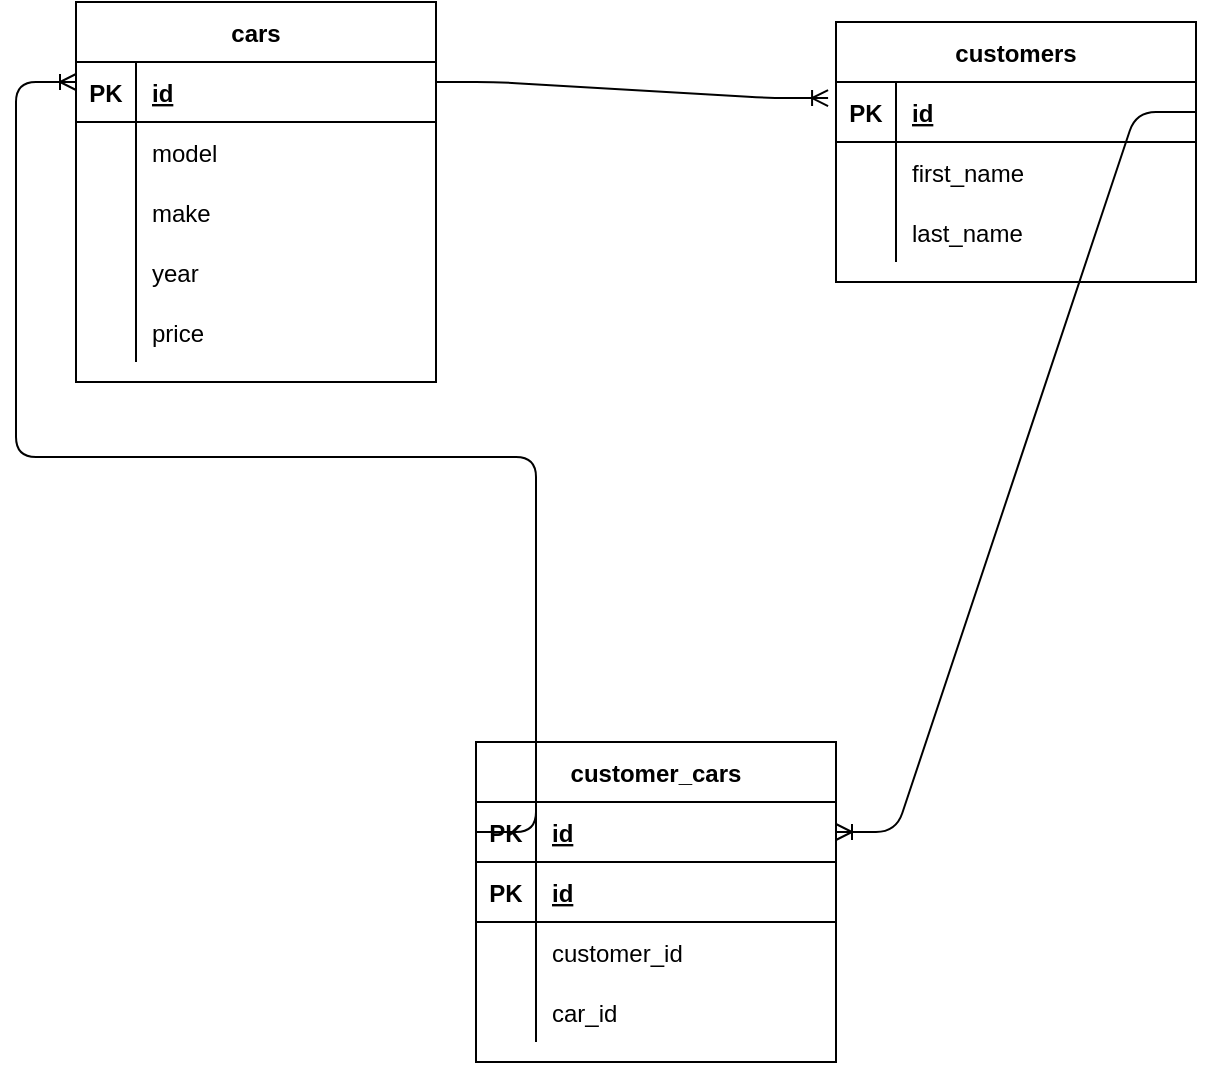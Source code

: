 <mxfile version="14.0.5" type="github">
  <diagram id="xqdhm24p7l_OA2KZzRKB" name="Page-1">
    <mxGraphModel dx="1422" dy="802" grid="1" gridSize="10" guides="1" tooltips="1" connect="1" arrows="1" fold="1" page="1" pageScale="1" pageWidth="850" pageHeight="1100" math="0" shadow="0">
      <root>
        <mxCell id="0" />
        <mxCell id="1" parent="0" />
        <mxCell id="lxXlL9rtx9yhcYXsZA4L-1" value="cars" style="shape=table;startSize=30;container=1;collapsible=1;childLayout=tableLayout;fixedRows=1;rowLines=0;fontStyle=1;align=center;resizeLast=1;" vertex="1" parent="1">
          <mxGeometry x="100" y="160" width="180" height="190" as="geometry" />
        </mxCell>
        <mxCell id="lxXlL9rtx9yhcYXsZA4L-2" value="" style="shape=partialRectangle;collapsible=0;dropTarget=0;pointerEvents=0;fillColor=none;top=0;left=0;bottom=1;right=0;points=[[0,0.5],[1,0.5]];portConstraint=eastwest;" vertex="1" parent="lxXlL9rtx9yhcYXsZA4L-1">
          <mxGeometry y="30" width="180" height="30" as="geometry" />
        </mxCell>
        <mxCell id="lxXlL9rtx9yhcYXsZA4L-3" value="PK" style="shape=partialRectangle;connectable=0;fillColor=none;top=0;left=0;bottom=0;right=0;fontStyle=1;overflow=hidden;" vertex="1" parent="lxXlL9rtx9yhcYXsZA4L-2">
          <mxGeometry width="30" height="30" as="geometry" />
        </mxCell>
        <mxCell id="lxXlL9rtx9yhcYXsZA4L-4" value="id" style="shape=partialRectangle;connectable=0;fillColor=none;top=0;left=0;bottom=0;right=0;align=left;spacingLeft=6;fontStyle=5;overflow=hidden;" vertex="1" parent="lxXlL9rtx9yhcYXsZA4L-2">
          <mxGeometry x="30" width="150" height="30" as="geometry" />
        </mxCell>
        <mxCell id="lxXlL9rtx9yhcYXsZA4L-5" value="" style="shape=partialRectangle;collapsible=0;dropTarget=0;pointerEvents=0;fillColor=none;top=0;left=0;bottom=0;right=0;points=[[0,0.5],[1,0.5]];portConstraint=eastwest;" vertex="1" parent="lxXlL9rtx9yhcYXsZA4L-1">
          <mxGeometry y="60" width="180" height="30" as="geometry" />
        </mxCell>
        <mxCell id="lxXlL9rtx9yhcYXsZA4L-6" value="" style="shape=partialRectangle;connectable=0;fillColor=none;top=0;left=0;bottom=0;right=0;editable=1;overflow=hidden;" vertex="1" parent="lxXlL9rtx9yhcYXsZA4L-5">
          <mxGeometry width="30" height="30" as="geometry" />
        </mxCell>
        <mxCell id="lxXlL9rtx9yhcYXsZA4L-7" value="model" style="shape=partialRectangle;connectable=0;fillColor=none;top=0;left=0;bottom=0;right=0;align=left;spacingLeft=6;overflow=hidden;" vertex="1" parent="lxXlL9rtx9yhcYXsZA4L-5">
          <mxGeometry x="30" width="150" height="30" as="geometry" />
        </mxCell>
        <mxCell id="lxXlL9rtx9yhcYXsZA4L-8" value="" style="shape=partialRectangle;collapsible=0;dropTarget=0;pointerEvents=0;fillColor=none;top=0;left=0;bottom=0;right=0;points=[[0,0.5],[1,0.5]];portConstraint=eastwest;" vertex="1" parent="lxXlL9rtx9yhcYXsZA4L-1">
          <mxGeometry y="90" width="180" height="30" as="geometry" />
        </mxCell>
        <mxCell id="lxXlL9rtx9yhcYXsZA4L-9" value="" style="shape=partialRectangle;connectable=0;fillColor=none;top=0;left=0;bottom=0;right=0;editable=1;overflow=hidden;" vertex="1" parent="lxXlL9rtx9yhcYXsZA4L-8">
          <mxGeometry width="30" height="30" as="geometry" />
        </mxCell>
        <mxCell id="lxXlL9rtx9yhcYXsZA4L-10" value="make" style="shape=partialRectangle;connectable=0;fillColor=none;top=0;left=0;bottom=0;right=0;align=left;spacingLeft=6;overflow=hidden;" vertex="1" parent="lxXlL9rtx9yhcYXsZA4L-8">
          <mxGeometry x="30" width="150" height="30" as="geometry" />
        </mxCell>
        <mxCell id="lxXlL9rtx9yhcYXsZA4L-14" value="" style="shape=partialRectangle;collapsible=0;dropTarget=0;pointerEvents=0;fillColor=none;top=0;left=0;bottom=0;right=0;points=[[0,0.5],[1,0.5]];portConstraint=eastwest;" vertex="1" parent="lxXlL9rtx9yhcYXsZA4L-1">
          <mxGeometry y="120" width="180" height="30" as="geometry" />
        </mxCell>
        <mxCell id="lxXlL9rtx9yhcYXsZA4L-15" value="" style="shape=partialRectangle;connectable=0;fillColor=none;top=0;left=0;bottom=0;right=0;editable=1;overflow=hidden;" vertex="1" parent="lxXlL9rtx9yhcYXsZA4L-14">
          <mxGeometry width="30" height="30" as="geometry" />
        </mxCell>
        <mxCell id="lxXlL9rtx9yhcYXsZA4L-16" value="year" style="shape=partialRectangle;connectable=0;fillColor=none;top=0;left=0;bottom=0;right=0;align=left;spacingLeft=6;overflow=hidden;" vertex="1" parent="lxXlL9rtx9yhcYXsZA4L-14">
          <mxGeometry x="30" width="150" height="30" as="geometry" />
        </mxCell>
        <mxCell id="lxXlL9rtx9yhcYXsZA4L-11" value="" style="shape=partialRectangle;collapsible=0;dropTarget=0;pointerEvents=0;fillColor=none;top=0;left=0;bottom=0;right=0;points=[[0,0.5],[1,0.5]];portConstraint=eastwest;" vertex="1" parent="lxXlL9rtx9yhcYXsZA4L-1">
          <mxGeometry y="150" width="180" height="30" as="geometry" />
        </mxCell>
        <mxCell id="lxXlL9rtx9yhcYXsZA4L-12" value="" style="shape=partialRectangle;connectable=0;fillColor=none;top=0;left=0;bottom=0;right=0;editable=1;overflow=hidden;" vertex="1" parent="lxXlL9rtx9yhcYXsZA4L-11">
          <mxGeometry width="30" height="30" as="geometry" />
        </mxCell>
        <mxCell id="lxXlL9rtx9yhcYXsZA4L-13" value="price" style="shape=partialRectangle;connectable=0;fillColor=none;top=0;left=0;bottom=0;right=0;align=left;spacingLeft=6;overflow=hidden;" vertex="1" parent="lxXlL9rtx9yhcYXsZA4L-11">
          <mxGeometry x="30" width="150" height="30" as="geometry" />
        </mxCell>
        <mxCell id="lxXlL9rtx9yhcYXsZA4L-30" value="customers" style="shape=table;startSize=30;container=1;collapsible=1;childLayout=tableLayout;fixedRows=1;rowLines=0;fontStyle=1;align=center;resizeLast=1;" vertex="1" parent="1">
          <mxGeometry x="480" y="170" width="180" height="130" as="geometry" />
        </mxCell>
        <mxCell id="lxXlL9rtx9yhcYXsZA4L-31" value="" style="shape=partialRectangle;collapsible=0;dropTarget=0;pointerEvents=0;fillColor=none;top=0;left=0;bottom=1;right=0;points=[[0,0.5],[1,0.5]];portConstraint=eastwest;" vertex="1" parent="lxXlL9rtx9yhcYXsZA4L-30">
          <mxGeometry y="30" width="180" height="30" as="geometry" />
        </mxCell>
        <mxCell id="lxXlL9rtx9yhcYXsZA4L-32" value="PK" style="shape=partialRectangle;connectable=0;fillColor=none;top=0;left=0;bottom=0;right=0;fontStyle=1;overflow=hidden;" vertex="1" parent="lxXlL9rtx9yhcYXsZA4L-31">
          <mxGeometry width="30" height="30" as="geometry" />
        </mxCell>
        <mxCell id="lxXlL9rtx9yhcYXsZA4L-33" value="id" style="shape=partialRectangle;connectable=0;fillColor=none;top=0;left=0;bottom=0;right=0;align=left;spacingLeft=6;fontStyle=5;overflow=hidden;" vertex="1" parent="lxXlL9rtx9yhcYXsZA4L-31">
          <mxGeometry x="30" width="150" height="30" as="geometry" />
        </mxCell>
        <mxCell id="lxXlL9rtx9yhcYXsZA4L-34" value="" style="shape=partialRectangle;collapsible=0;dropTarget=0;pointerEvents=0;fillColor=none;top=0;left=0;bottom=0;right=0;points=[[0,0.5],[1,0.5]];portConstraint=eastwest;" vertex="1" parent="lxXlL9rtx9yhcYXsZA4L-30">
          <mxGeometry y="60" width="180" height="30" as="geometry" />
        </mxCell>
        <mxCell id="lxXlL9rtx9yhcYXsZA4L-35" value="" style="shape=partialRectangle;connectable=0;fillColor=none;top=0;left=0;bottom=0;right=0;editable=1;overflow=hidden;" vertex="1" parent="lxXlL9rtx9yhcYXsZA4L-34">
          <mxGeometry width="30" height="30" as="geometry" />
        </mxCell>
        <mxCell id="lxXlL9rtx9yhcYXsZA4L-36" value="first_name" style="shape=partialRectangle;connectable=0;fillColor=none;top=0;left=0;bottom=0;right=0;align=left;spacingLeft=6;overflow=hidden;" vertex="1" parent="lxXlL9rtx9yhcYXsZA4L-34">
          <mxGeometry x="30" width="150" height="30" as="geometry" />
        </mxCell>
        <mxCell id="lxXlL9rtx9yhcYXsZA4L-37" value="" style="shape=partialRectangle;collapsible=0;dropTarget=0;pointerEvents=0;fillColor=none;top=0;left=0;bottom=0;right=0;points=[[0,0.5],[1,0.5]];portConstraint=eastwest;" vertex="1" parent="lxXlL9rtx9yhcYXsZA4L-30">
          <mxGeometry y="90" width="180" height="30" as="geometry" />
        </mxCell>
        <mxCell id="lxXlL9rtx9yhcYXsZA4L-38" value="" style="shape=partialRectangle;connectable=0;fillColor=none;top=0;left=0;bottom=0;right=0;editable=1;overflow=hidden;" vertex="1" parent="lxXlL9rtx9yhcYXsZA4L-37">
          <mxGeometry width="30" height="30" as="geometry" />
        </mxCell>
        <mxCell id="lxXlL9rtx9yhcYXsZA4L-39" value="last_name" style="shape=partialRectangle;connectable=0;fillColor=none;top=0;left=0;bottom=0;right=0;align=left;spacingLeft=6;overflow=hidden;" vertex="1" parent="lxXlL9rtx9yhcYXsZA4L-37">
          <mxGeometry x="30" width="150" height="30" as="geometry" />
        </mxCell>
        <mxCell id="lxXlL9rtx9yhcYXsZA4L-43" value="customer_cars" style="shape=table;startSize=30;container=1;collapsible=1;childLayout=tableLayout;fixedRows=1;rowLines=0;fontStyle=1;align=center;resizeLast=1;" vertex="1" parent="1">
          <mxGeometry x="300" y="530" width="180" height="160" as="geometry" />
        </mxCell>
        <mxCell id="lxXlL9rtx9yhcYXsZA4L-44" value="" style="shape=partialRectangle;collapsible=0;dropTarget=0;pointerEvents=0;fillColor=none;top=0;left=0;bottom=1;right=0;points=[[0,0.5],[1,0.5]];portConstraint=eastwest;" vertex="1" parent="lxXlL9rtx9yhcYXsZA4L-43">
          <mxGeometry y="30" width="180" height="30" as="geometry" />
        </mxCell>
        <mxCell id="lxXlL9rtx9yhcYXsZA4L-45" value="PK" style="shape=partialRectangle;connectable=0;fillColor=none;top=0;left=0;bottom=0;right=0;fontStyle=1;overflow=hidden;" vertex="1" parent="lxXlL9rtx9yhcYXsZA4L-44">
          <mxGeometry width="30" height="30" as="geometry" />
        </mxCell>
        <mxCell id="lxXlL9rtx9yhcYXsZA4L-46" value="id" style="shape=partialRectangle;connectable=0;fillColor=none;top=0;left=0;bottom=0;right=0;align=left;spacingLeft=6;fontStyle=5;overflow=hidden;" vertex="1" parent="lxXlL9rtx9yhcYXsZA4L-44">
          <mxGeometry x="30" width="150" height="30" as="geometry" />
        </mxCell>
        <mxCell id="lxXlL9rtx9yhcYXsZA4L-59" value="" style="shape=partialRectangle;collapsible=0;dropTarget=0;pointerEvents=0;fillColor=none;top=0;left=0;bottom=1;right=0;points=[[0,0.5],[1,0.5]];portConstraint=eastwest;" vertex="1" parent="lxXlL9rtx9yhcYXsZA4L-43">
          <mxGeometry y="60" width="180" height="30" as="geometry" />
        </mxCell>
        <mxCell id="lxXlL9rtx9yhcYXsZA4L-60" value="PK" style="shape=partialRectangle;connectable=0;fillColor=none;top=0;left=0;bottom=0;right=0;fontStyle=1;overflow=hidden;" vertex="1" parent="lxXlL9rtx9yhcYXsZA4L-59">
          <mxGeometry width="30" height="30" as="geometry" />
        </mxCell>
        <mxCell id="lxXlL9rtx9yhcYXsZA4L-61" value="id" style="shape=partialRectangle;connectable=0;fillColor=none;top=0;left=0;bottom=0;right=0;align=left;spacingLeft=6;fontStyle=5;overflow=hidden;" vertex="1" parent="lxXlL9rtx9yhcYXsZA4L-59">
          <mxGeometry x="30" width="150" height="30" as="geometry" />
        </mxCell>
        <mxCell id="lxXlL9rtx9yhcYXsZA4L-47" value="" style="shape=partialRectangle;collapsible=0;dropTarget=0;pointerEvents=0;fillColor=none;top=0;left=0;bottom=0;right=0;points=[[0,0.5],[1,0.5]];portConstraint=eastwest;" vertex="1" parent="lxXlL9rtx9yhcYXsZA4L-43">
          <mxGeometry y="90" width="180" height="30" as="geometry" />
        </mxCell>
        <mxCell id="lxXlL9rtx9yhcYXsZA4L-48" value="" style="shape=partialRectangle;connectable=0;fillColor=none;top=0;left=0;bottom=0;right=0;editable=1;overflow=hidden;" vertex="1" parent="lxXlL9rtx9yhcYXsZA4L-47">
          <mxGeometry width="30" height="30" as="geometry" />
        </mxCell>
        <mxCell id="lxXlL9rtx9yhcYXsZA4L-49" value="customer_id" style="shape=partialRectangle;connectable=0;fillColor=none;top=0;left=0;bottom=0;right=0;align=left;spacingLeft=6;overflow=hidden;" vertex="1" parent="lxXlL9rtx9yhcYXsZA4L-47">
          <mxGeometry x="30" width="150" height="30" as="geometry" />
        </mxCell>
        <mxCell id="lxXlL9rtx9yhcYXsZA4L-50" value="" style="shape=partialRectangle;collapsible=0;dropTarget=0;pointerEvents=0;fillColor=none;top=0;left=0;bottom=0;right=0;points=[[0,0.5],[1,0.5]];portConstraint=eastwest;" vertex="1" parent="lxXlL9rtx9yhcYXsZA4L-43">
          <mxGeometry y="120" width="180" height="30" as="geometry" />
        </mxCell>
        <mxCell id="lxXlL9rtx9yhcYXsZA4L-51" value="" style="shape=partialRectangle;connectable=0;fillColor=none;top=0;left=0;bottom=0;right=0;editable=1;overflow=hidden;" vertex="1" parent="lxXlL9rtx9yhcYXsZA4L-50">
          <mxGeometry width="30" height="30" as="geometry" />
        </mxCell>
        <mxCell id="lxXlL9rtx9yhcYXsZA4L-52" value="car_id" style="shape=partialRectangle;connectable=0;fillColor=none;top=0;left=0;bottom=0;right=0;align=left;spacingLeft=6;overflow=hidden;" vertex="1" parent="lxXlL9rtx9yhcYXsZA4L-50">
          <mxGeometry x="30" width="150" height="30" as="geometry" />
        </mxCell>
        <mxCell id="lxXlL9rtx9yhcYXsZA4L-56" value="" style="edgeStyle=entityRelationEdgeStyle;fontSize=12;html=1;endArrow=ERoneToMany;entryX=-0.022;entryY=0.267;entryDx=0;entryDy=0;entryPerimeter=0;" edge="1" parent="1" target="lxXlL9rtx9yhcYXsZA4L-31">
          <mxGeometry width="100" height="100" relative="1" as="geometry">
            <mxPoint x="280" y="200" as="sourcePoint" />
            <mxPoint x="380" y="100" as="targetPoint" />
          </mxGeometry>
        </mxCell>
        <mxCell id="lxXlL9rtx9yhcYXsZA4L-57" value="" style="edgeStyle=entityRelationEdgeStyle;fontSize=12;html=1;endArrow=ERoneToMany;exitX=0;exitY=0.5;exitDx=0;exitDy=0;" edge="1" parent="1" source="lxXlL9rtx9yhcYXsZA4L-44">
          <mxGeometry width="100" height="100" relative="1" as="geometry">
            <mxPoint y="300" as="sourcePoint" />
            <mxPoint x="100" y="200" as="targetPoint" />
          </mxGeometry>
        </mxCell>
        <mxCell id="lxXlL9rtx9yhcYXsZA4L-58" value="" style="edgeStyle=entityRelationEdgeStyle;fontSize=12;html=1;endArrow=ERoneToMany;exitX=1;exitY=0.5;exitDx=0;exitDy=0;" edge="1" parent="1" source="lxXlL9rtx9yhcYXsZA4L-31" target="lxXlL9rtx9yhcYXsZA4L-44">
          <mxGeometry width="100" height="100" relative="1" as="geometry">
            <mxPoint x="700" y="190" as="sourcePoint" />
            <mxPoint x="470" y="360" as="targetPoint" />
          </mxGeometry>
        </mxCell>
      </root>
    </mxGraphModel>
  </diagram>
</mxfile>
